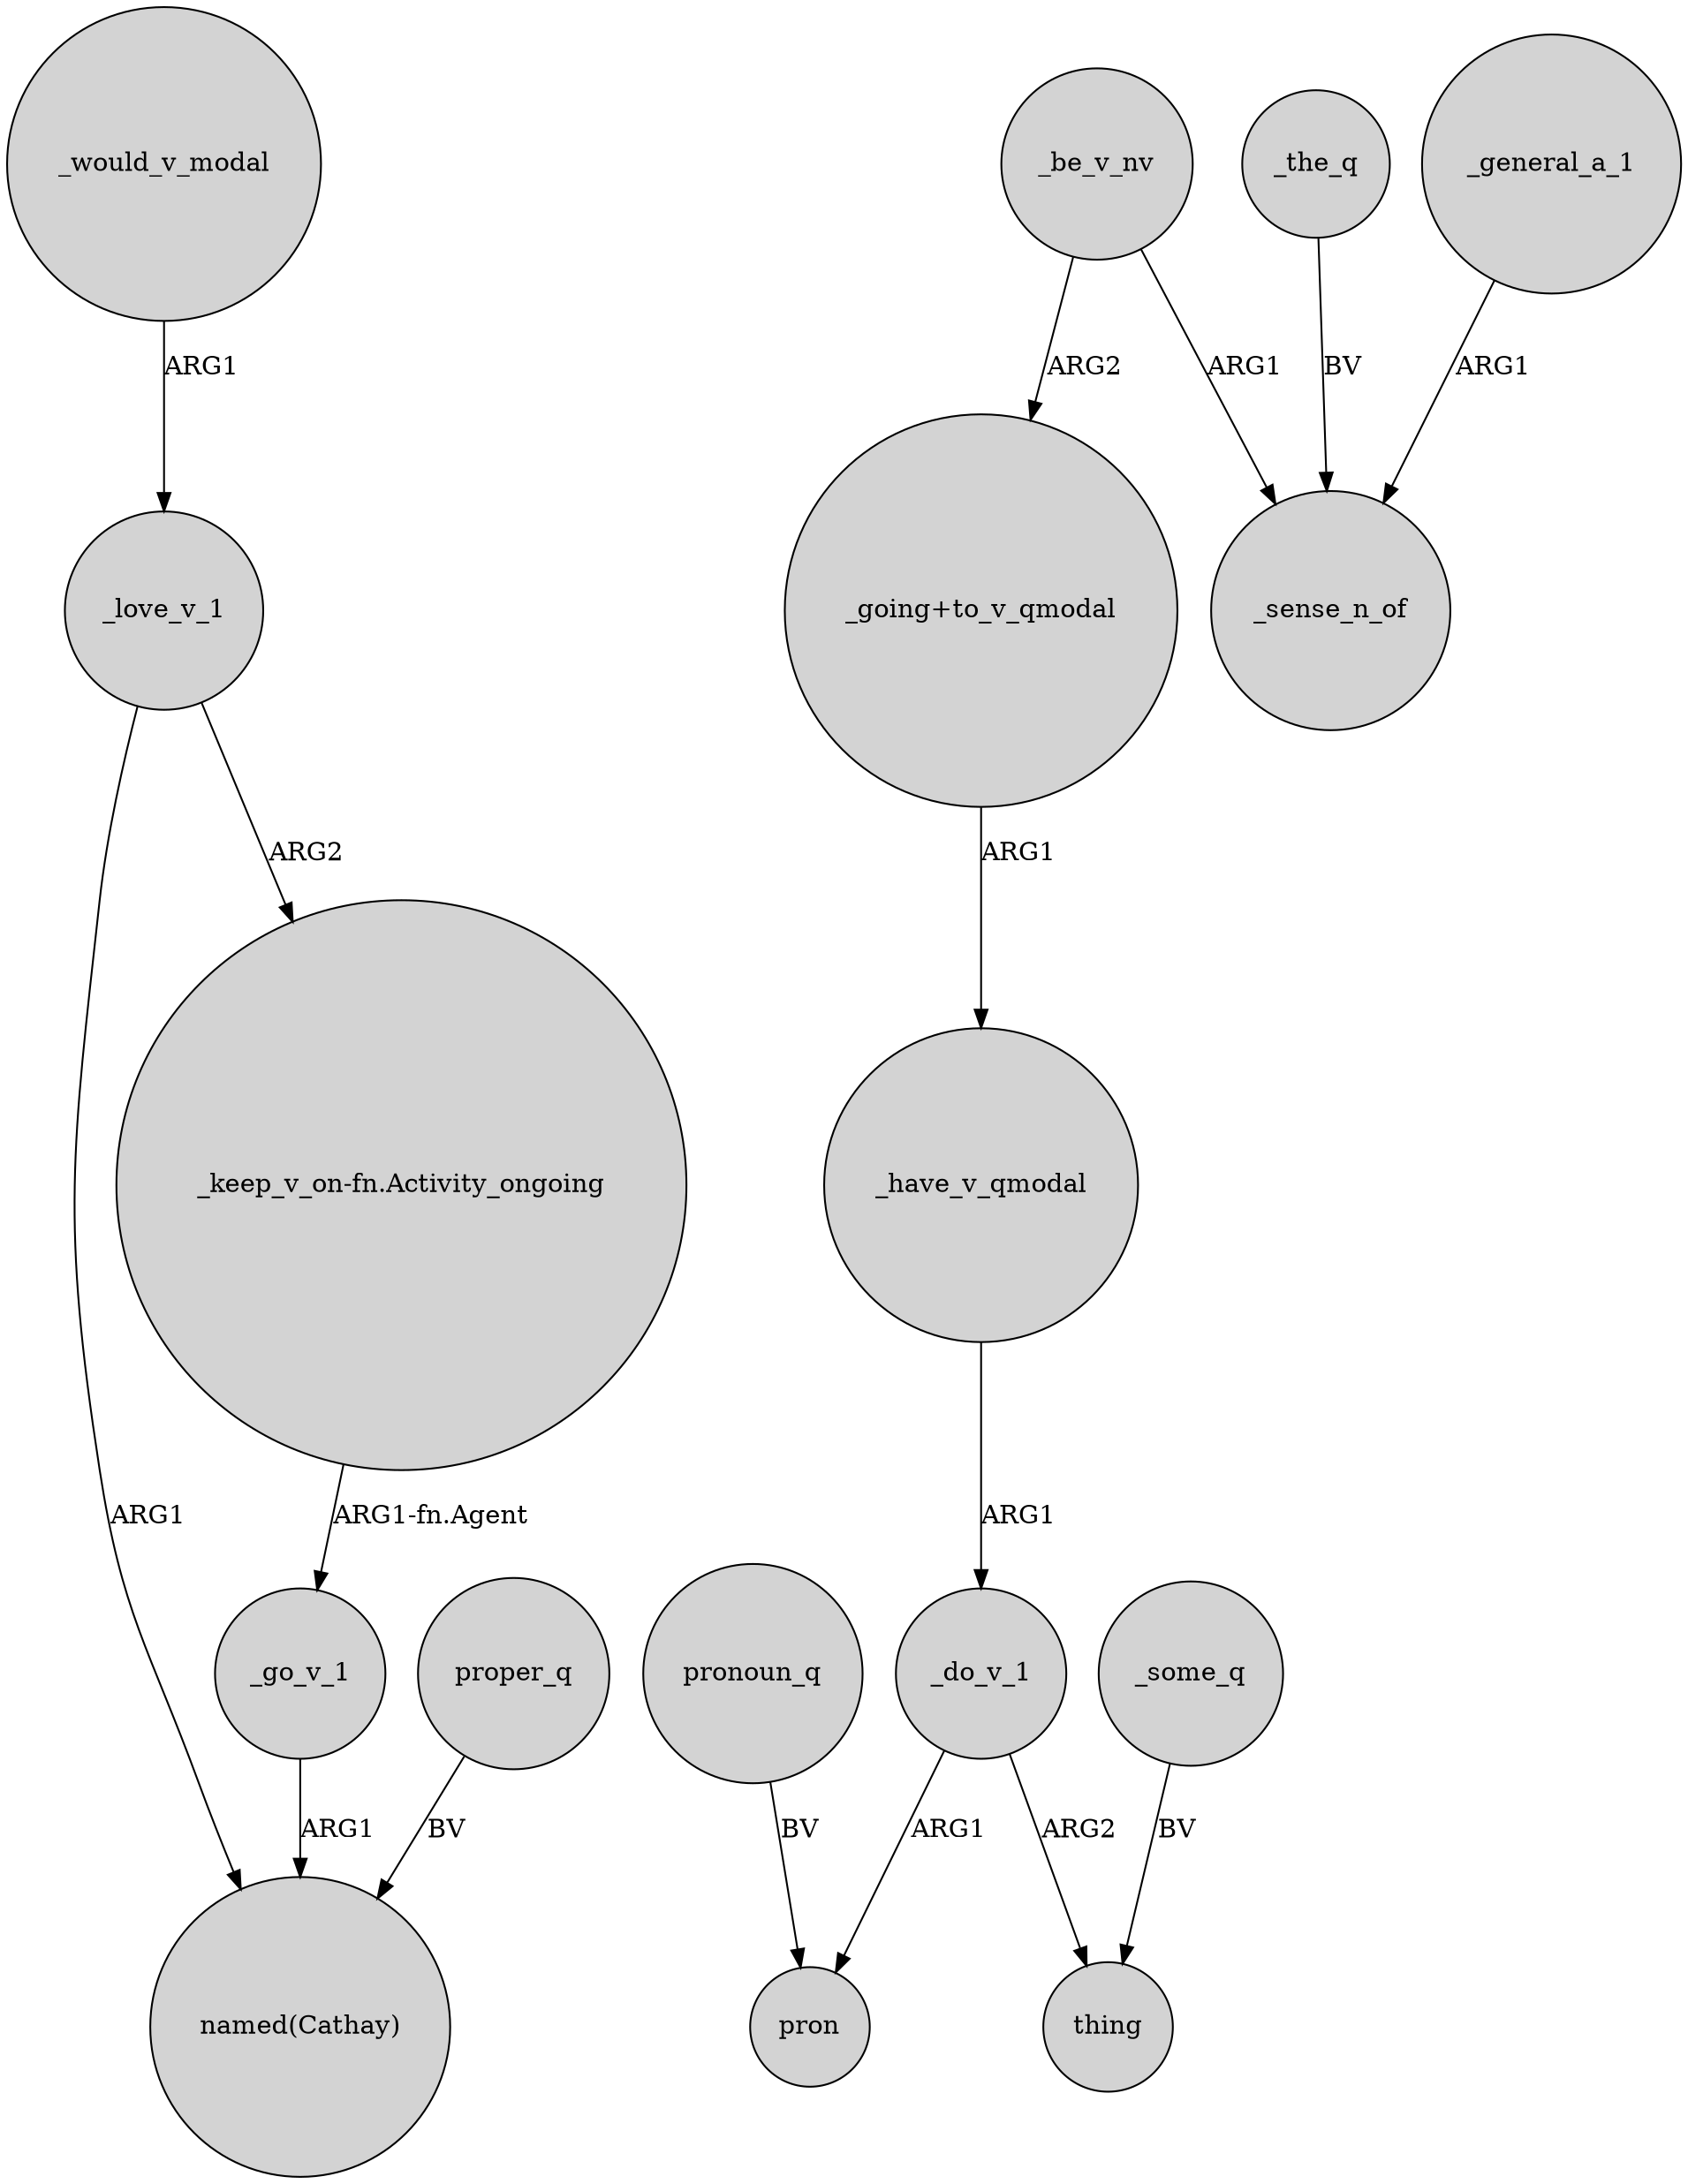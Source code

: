 digraph {
	node [shape=circle style=filled]
	_go_v_1 -> "named(Cathay)" [label=ARG1]
	_be_v_nv -> "_going+to_v_qmodal" [label=ARG2]
	_love_v_1 -> "_keep_v_on-fn.Activity_ongoing" [label=ARG2]
	_do_v_1 -> pron [label=ARG1]
	_do_v_1 -> thing [label=ARG2]
	"_going+to_v_qmodal" -> _have_v_qmodal [label=ARG1]
	_the_q -> _sense_n_of [label=BV]
	_general_a_1 -> _sense_n_of [label=ARG1]
	_would_v_modal -> _love_v_1 [label=ARG1]
	_some_q -> thing [label=BV]
	proper_q -> "named(Cathay)" [label=BV]
	_love_v_1 -> "named(Cathay)" [label=ARG1]
	_have_v_qmodal -> _do_v_1 [label=ARG1]
	_be_v_nv -> _sense_n_of [label=ARG1]
	"_keep_v_on-fn.Activity_ongoing" -> _go_v_1 [label="ARG1-fn.Agent"]
	pronoun_q -> pron [label=BV]
}
